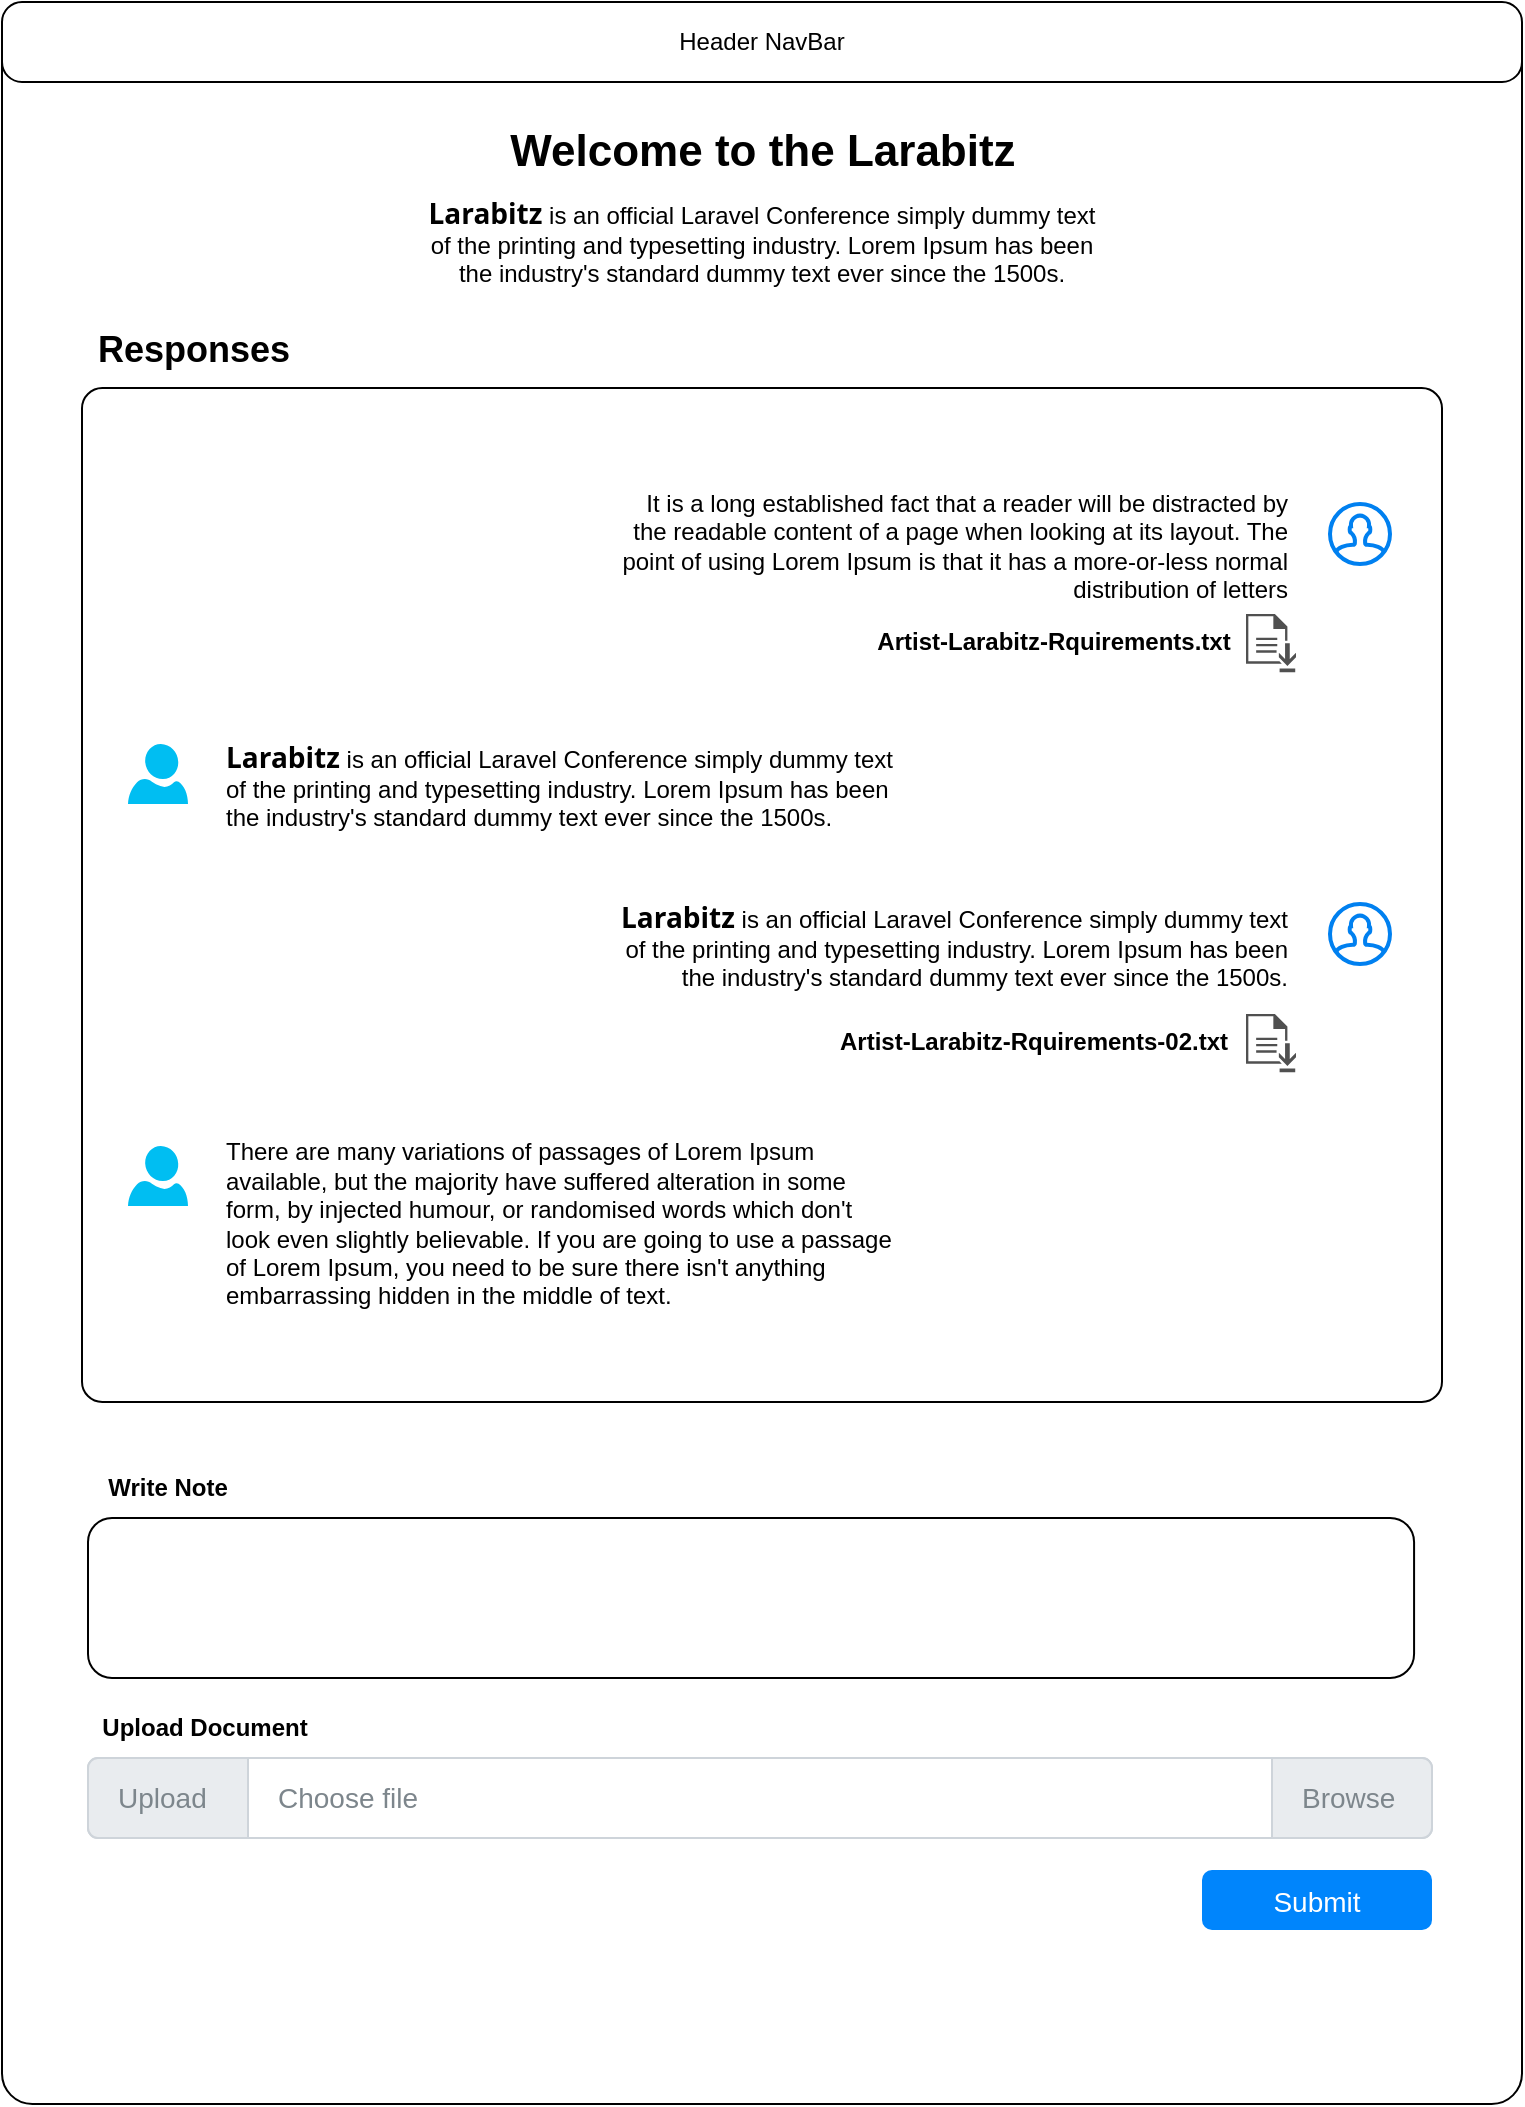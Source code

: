 <mxfile version="21.5.1" type="github">
  <diagram name="Page-1" id="z0JQIu96hMM092xXc1qQ">
    <mxGraphModel dx="2049" dy="1107" grid="1" gridSize="10" guides="1" tooltips="1" connect="1" arrows="1" fold="1" page="1" pageScale="1" pageWidth="850" pageHeight="1100" math="0" shadow="0">
      <root>
        <mxCell id="0" />
        <mxCell id="1" parent="0" />
        <mxCell id="4kLpUzlzDM-riyMWMIQ2-1" value="" style="rounded=1;whiteSpace=wrap;html=1;arcSize=2;" vertex="1" parent="1">
          <mxGeometry x="40" y="40" width="760" height="1051" as="geometry" />
        </mxCell>
        <mxCell id="4kLpUzlzDM-riyMWMIQ2-2" value="Header NavBar" style="rounded=1;whiteSpace=wrap;html=1;arcSize=25;" vertex="1" parent="1">
          <mxGeometry x="40" y="40" width="760" height="40" as="geometry" />
        </mxCell>
        <mxCell id="4kLpUzlzDM-riyMWMIQ2-4" value="Welcome to the Larabitz" style="text;html=1;strokeColor=none;fillColor=none;align=center;verticalAlign=middle;whiteSpace=wrap;rounded=0;fontSize=22;fontStyle=1" vertex="1" parent="1">
          <mxGeometry x="287.5" y="100" width="265" height="30" as="geometry" />
        </mxCell>
        <mxCell id="4kLpUzlzDM-riyMWMIQ2-5" value="&lt;strong style=&quot;margin: 0px; padding: 0px; font-family: &amp;quot;Open Sans&amp;quot;, Arial, sans-serif; font-size: 14px; text-align: justify; background-color: rgb(255, 255, 255);&quot;&gt;Larabitz&lt;/strong&gt;&amp;nbsp;is an official Laravel Conference simply dummy text of the printing and typesetting industry. Lorem Ipsum has been the industry&#39;s standard dummy text ever since the 1500s." style="text;html=1;strokeColor=none;fillColor=none;align=center;verticalAlign=middle;whiteSpace=wrap;rounded=0;" vertex="1" parent="1">
          <mxGeometry x="250" y="130" width="340" height="60" as="geometry" />
        </mxCell>
        <mxCell id="4kLpUzlzDM-riyMWMIQ2-53" value="" style="group" vertex="1" connectable="0" parent="1">
          <mxGeometry x="80" y="202" width="680" height="538" as="geometry" />
        </mxCell>
        <mxCell id="4kLpUzlzDM-riyMWMIQ2-26" value="" style="rounded=1;whiteSpace=wrap;html=1;arcSize=2;" vertex="1" parent="4kLpUzlzDM-riyMWMIQ2-53">
          <mxGeometry y="31" width="680" height="507" as="geometry" />
        </mxCell>
        <mxCell id="4kLpUzlzDM-riyMWMIQ2-28" value="&lt;h1 style=&quot;font-size: 18px;&quot;&gt;Responses&lt;/h1&gt;" style="text;html=1;strokeColor=none;fillColor=none;spacing=5;spacingTop=-20;whiteSpace=wrap;overflow=hidden;rounded=0;fontSize=18;" vertex="1" parent="4kLpUzlzDM-riyMWMIQ2-53">
          <mxGeometry x="3" width="108" height="22" as="geometry" />
        </mxCell>
        <mxCell id="4kLpUzlzDM-riyMWMIQ2-38" value="" style="group" vertex="1" connectable="0" parent="4kLpUzlzDM-riyMWMIQ2-53">
          <mxGeometry x="265" y="80" width="389" height="93.17" as="geometry" />
        </mxCell>
        <mxCell id="4kLpUzlzDM-riyMWMIQ2-31" value="" style="html=1;verticalLabelPosition=bottom;align=center;labelBackgroundColor=#ffffff;verticalAlign=top;strokeWidth=2;strokeColor=#0080F0;shadow=0;dashed=0;shape=mxgraph.ios7.icons.user;" vertex="1" parent="4kLpUzlzDM-riyMWMIQ2-38">
          <mxGeometry x="359" y="9" width="30" height="30" as="geometry" />
        </mxCell>
        <mxCell id="4kLpUzlzDM-riyMWMIQ2-35" value="It is a long established fact that a reader will be distracted by the readable content of a page when looking at its layout. The point of using Lorem Ipsum is that it has a more-or-less normal distribution of letters" style="text;html=1;strokeColor=none;fillColor=none;align=right;verticalAlign=middle;whiteSpace=wrap;rounded=0;" vertex="1" parent="4kLpUzlzDM-riyMWMIQ2-38">
          <mxGeometry width="340" height="60" as="geometry" />
        </mxCell>
        <mxCell id="4kLpUzlzDM-riyMWMIQ2-37" value="" style="group" vertex="1" connectable="0" parent="4kLpUzlzDM-riyMWMIQ2-38">
          <mxGeometry x="131" y="63" width="211" height="30.17" as="geometry" />
        </mxCell>
        <mxCell id="4kLpUzlzDM-riyMWMIQ2-34" value="" style="sketch=0;pointerEvents=1;shadow=0;dashed=0;html=1;strokeColor=none;fillColor=#505050;labelPosition=center;verticalLabelPosition=bottom;verticalAlign=top;outlineConnect=0;align=center;shape=mxgraph.office.concepts.download;" vertex="1" parent="4kLpUzlzDM-riyMWMIQ2-37">
          <mxGeometry x="186" y="1" width="25" height="29.17" as="geometry" />
        </mxCell>
        <mxCell id="4kLpUzlzDM-riyMWMIQ2-36" value="Artist-Larabitz-Rquirements.txt" style="text;html=1;strokeColor=none;fillColor=none;align=center;verticalAlign=middle;whiteSpace=wrap;rounded=0;fontStyle=1" vertex="1" parent="4kLpUzlzDM-riyMWMIQ2-37">
          <mxGeometry width="180" height="30" as="geometry" />
        </mxCell>
        <mxCell id="4kLpUzlzDM-riyMWMIQ2-40" value="" style="group" vertex="1" connectable="0" parent="4kLpUzlzDM-riyMWMIQ2-38">
          <mxGeometry y="200" width="389" height="93.17" as="geometry" />
        </mxCell>
        <mxCell id="4kLpUzlzDM-riyMWMIQ2-41" value="" style="html=1;verticalLabelPosition=bottom;align=center;labelBackgroundColor=#ffffff;verticalAlign=top;strokeWidth=2;strokeColor=#0080F0;shadow=0;dashed=0;shape=mxgraph.ios7.icons.user;" vertex="1" parent="4kLpUzlzDM-riyMWMIQ2-40">
          <mxGeometry x="359" y="9" width="30" height="30" as="geometry" />
        </mxCell>
        <mxCell id="4kLpUzlzDM-riyMWMIQ2-42" value="&lt;strong style=&quot;margin: 0px; padding: 0px; font-family: &amp;quot;Open Sans&amp;quot;, Arial, sans-serif; font-size: 14px; background-color: rgb(255, 255, 255);&quot;&gt;Larabitz&lt;/strong&gt;&amp;nbsp;is an official Laravel Conference simply dummy text of the printing and typesetting industry. Lorem Ipsum has been the industry&#39;s standard dummy text ever since the 1500s." style="text;html=1;strokeColor=none;fillColor=none;align=right;verticalAlign=middle;whiteSpace=wrap;rounded=0;" vertex="1" parent="4kLpUzlzDM-riyMWMIQ2-40">
          <mxGeometry width="340" height="60" as="geometry" />
        </mxCell>
        <mxCell id="4kLpUzlzDM-riyMWMIQ2-43" value="" style="group" vertex="1" connectable="0" parent="4kLpUzlzDM-riyMWMIQ2-40">
          <mxGeometry x="131" y="63" width="211" height="30.17" as="geometry" />
        </mxCell>
        <mxCell id="4kLpUzlzDM-riyMWMIQ2-44" value="" style="sketch=0;pointerEvents=1;shadow=0;dashed=0;html=1;strokeColor=none;fillColor=#505050;labelPosition=center;verticalLabelPosition=bottom;verticalAlign=top;outlineConnect=0;align=center;shape=mxgraph.office.concepts.download;" vertex="1" parent="4kLpUzlzDM-riyMWMIQ2-43">
          <mxGeometry x="186" y="1" width="25" height="29.17" as="geometry" />
        </mxCell>
        <mxCell id="4kLpUzlzDM-riyMWMIQ2-45" value="Artist-Larabitz-Rquirements-02.txt" style="text;html=1;strokeColor=none;fillColor=none;align=center;verticalAlign=middle;whiteSpace=wrap;rounded=0;fontStyle=1" vertex="1" parent="4kLpUzlzDM-riyMWMIQ2-43">
          <mxGeometry x="-20" width="200" height="30" as="geometry" />
        </mxCell>
        <mxCell id="4kLpUzlzDM-riyMWMIQ2-39" value="" style="group" vertex="1" connectable="0" parent="4kLpUzlzDM-riyMWMIQ2-53">
          <mxGeometry x="23" y="200" width="387" height="60" as="geometry" />
        </mxCell>
        <mxCell id="4kLpUzlzDM-riyMWMIQ2-29" value="" style="verticalLabelPosition=bottom;html=1;verticalAlign=top;align=center;strokeColor=none;fillColor=#00BEF2;shape=mxgraph.azure.user;" vertex="1" parent="4kLpUzlzDM-riyMWMIQ2-39">
          <mxGeometry y="9" width="30" height="30" as="geometry" />
        </mxCell>
        <mxCell id="4kLpUzlzDM-riyMWMIQ2-30" value="&lt;strong style=&quot;margin: 0px; padding: 0px; font-family: &amp;quot;Open Sans&amp;quot;, Arial, sans-serif; font-size: 14px; background-color: rgb(255, 255, 255);&quot;&gt;Larabitz&lt;/strong&gt;&amp;nbsp;is an official Laravel Conference simply dummy text of the printing and typesetting industry. Lorem Ipsum has been the industry&#39;s standard dummy text ever since the 1500s." style="text;html=1;strokeColor=none;fillColor=none;align=left;verticalAlign=middle;whiteSpace=wrap;rounded=0;" vertex="1" parent="4kLpUzlzDM-riyMWMIQ2-39">
          <mxGeometry x="47" width="340" height="60" as="geometry" />
        </mxCell>
        <mxCell id="4kLpUzlzDM-riyMWMIQ2-51" value="" style="group" vertex="1" connectable="0" parent="4kLpUzlzDM-riyMWMIQ2-53">
          <mxGeometry x="23" y="401" width="387" height="95" as="geometry" />
        </mxCell>
        <mxCell id="4kLpUzlzDM-riyMWMIQ2-49" value="" style="verticalLabelPosition=bottom;html=1;verticalAlign=top;align=center;strokeColor=none;fillColor=#00BEF2;shape=mxgraph.azure.user;" vertex="1" parent="4kLpUzlzDM-riyMWMIQ2-51">
          <mxGeometry y="9" width="30" height="30" as="geometry" />
        </mxCell>
        <mxCell id="4kLpUzlzDM-riyMWMIQ2-50" value="There are many variations of passages of Lorem Ipsum available, but the majority have suffered alteration in some form, by injected humour, or randomised words which don&#39;t look even slightly believable. If you are going to use a passage of Lorem Ipsum, you need to be sure there isn&#39;t anything embarrassing hidden in the middle of text." style="text;html=1;strokeColor=none;fillColor=none;align=left;verticalAlign=middle;whiteSpace=wrap;rounded=0;" vertex="1" parent="4kLpUzlzDM-riyMWMIQ2-51">
          <mxGeometry x="47" width="340" height="95" as="geometry" />
        </mxCell>
        <mxCell id="4kLpUzlzDM-riyMWMIQ2-3" value="" style="rounded=1;whiteSpace=wrap;html=1;" vertex="1" parent="1">
          <mxGeometry x="83" y="798" width="663.04" height="80" as="geometry" />
        </mxCell>
        <mxCell id="4kLpUzlzDM-riyMWMIQ2-6" value="&lt;font style=&quot;font-size: 14px;&quot;&gt;Submit&lt;/font&gt;" style="html=1;shadow=0;dashed=0;shape=mxgraph.bootstrap.rrect;rSize=5;strokeColor=none;strokeWidth=1;fillColor=#0085FC;fontColor=#FFFFFF;whiteSpace=wrap;align=center;verticalAlign=middle;spacingLeft=0;fontStyle=0;fontSize=16;spacing=5;" vertex="1" parent="1">
          <mxGeometry x="640" y="974" width="115" height="30" as="geometry" />
        </mxCell>
        <mxCell id="4kLpUzlzDM-riyMWMIQ2-8" value="Write Note" style="text;html=1;strokeColor=none;fillColor=none;align=center;verticalAlign=middle;whiteSpace=wrap;rounded=0;fontStyle=1" vertex="1" parent="1">
          <mxGeometry x="85.79" y="768" width="74.21" height="30" as="geometry" />
        </mxCell>
        <mxCell id="4kLpUzlzDM-riyMWMIQ2-10" value="Choose file" style="html=1;shadow=0;dashed=0;shape=mxgraph.bootstrap.rrect;rSize=5;strokeColor=#CED4DA;html=1;whiteSpace=wrap;fillColor=#FFFFFF;fontColor=#7D868C;align=left;spacing=15;spacingLeft=80;fontSize=14;" vertex="1" parent="1">
          <mxGeometry x="83" y="918" width="672" height="40" as="geometry" />
        </mxCell>
        <mxCell id="4kLpUzlzDM-riyMWMIQ2-11" value="Upload" style="html=1;shadow=0;dashed=0;shape=mxgraph.bootstrap.leftButton;strokeColor=#CED4DA;gradientColor=inherit;fontColor=inherit;fillColor=#E9ECEF;rSize=5;perimeter=none;whiteSpace=wrap;resizeHeight=1;fontSize=14;align=left;spacing=15;" vertex="1" parent="4kLpUzlzDM-riyMWMIQ2-10">
          <mxGeometry width="80" height="40" relative="1" as="geometry" />
        </mxCell>
        <mxCell id="4kLpUzlzDM-riyMWMIQ2-12" value="Browse" style="html=1;shadow=0;dashed=0;shape=mxgraph.bootstrap.rightButton;strokeColor=#CED4DA;gradientColor=inherit;fontColor=inherit;fillColor=#E9ECEF;rSize=5;perimeter=none;whiteSpace=wrap;resizeHeight=1;fontSize=14;align=left;spacing=15;" vertex="1" parent="4kLpUzlzDM-riyMWMIQ2-10">
          <mxGeometry x="1" width="80" height="40" relative="1" as="geometry">
            <mxPoint x="-80" as="offset" />
          </mxGeometry>
        </mxCell>
        <mxCell id="4kLpUzlzDM-riyMWMIQ2-13" value="Upload Document" style="text;html=1;strokeColor=none;fillColor=none;align=center;verticalAlign=middle;whiteSpace=wrap;rounded=0;fontStyle=1" vertex="1" parent="1">
          <mxGeometry x="83" y="888" width="117" height="30" as="geometry" />
        </mxCell>
      </root>
    </mxGraphModel>
  </diagram>
</mxfile>
